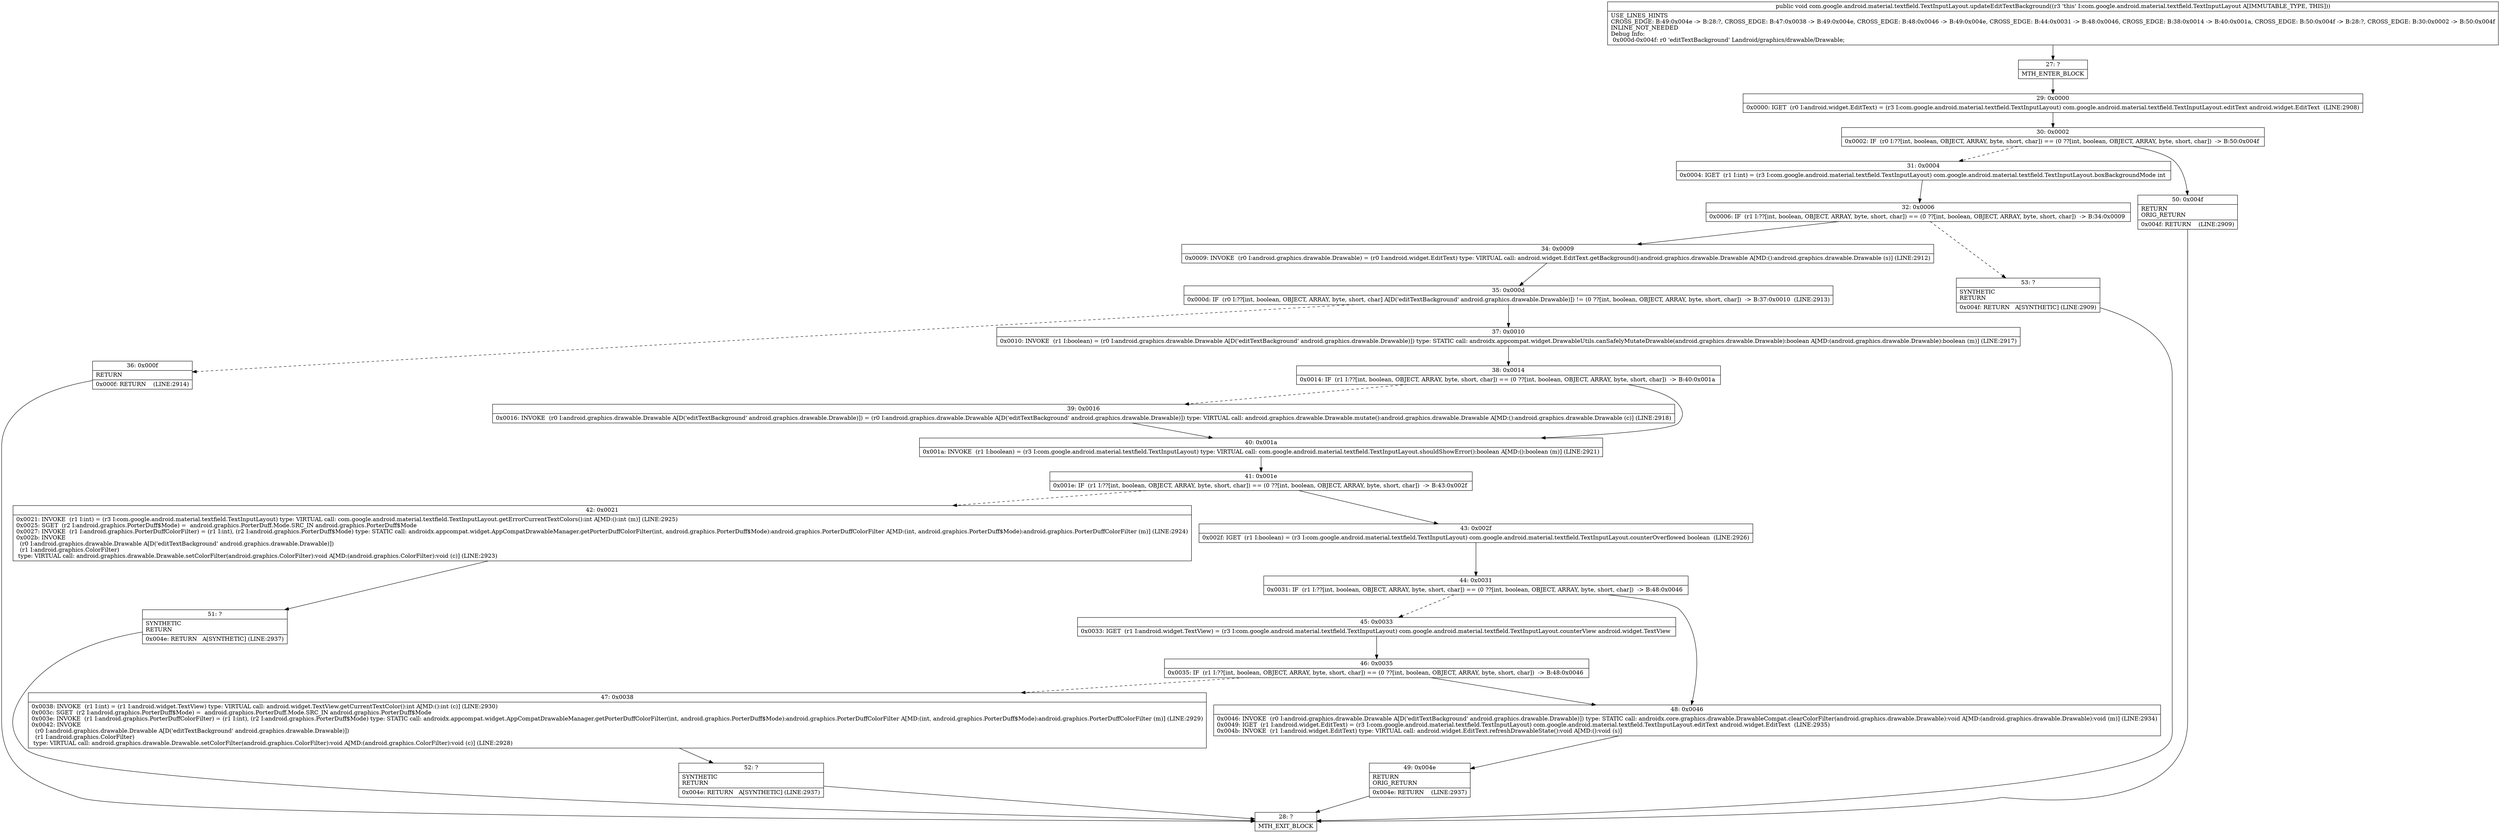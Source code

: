 digraph "CFG forcom.google.android.material.textfield.TextInputLayout.updateEditTextBackground()V" {
Node_27 [shape=record,label="{27\:\ ?|MTH_ENTER_BLOCK\l}"];
Node_29 [shape=record,label="{29\:\ 0x0000|0x0000: IGET  (r0 I:android.widget.EditText) = (r3 I:com.google.android.material.textfield.TextInputLayout) com.google.android.material.textfield.TextInputLayout.editText android.widget.EditText  (LINE:2908)\l}"];
Node_30 [shape=record,label="{30\:\ 0x0002|0x0002: IF  (r0 I:??[int, boolean, OBJECT, ARRAY, byte, short, char]) == (0 ??[int, boolean, OBJECT, ARRAY, byte, short, char])  \-\> B:50:0x004f \l}"];
Node_31 [shape=record,label="{31\:\ 0x0004|0x0004: IGET  (r1 I:int) = (r3 I:com.google.android.material.textfield.TextInputLayout) com.google.android.material.textfield.TextInputLayout.boxBackgroundMode int \l}"];
Node_32 [shape=record,label="{32\:\ 0x0006|0x0006: IF  (r1 I:??[int, boolean, OBJECT, ARRAY, byte, short, char]) == (0 ??[int, boolean, OBJECT, ARRAY, byte, short, char])  \-\> B:34:0x0009 \l}"];
Node_34 [shape=record,label="{34\:\ 0x0009|0x0009: INVOKE  (r0 I:android.graphics.drawable.Drawable) = (r0 I:android.widget.EditText) type: VIRTUAL call: android.widget.EditText.getBackground():android.graphics.drawable.Drawable A[MD:():android.graphics.drawable.Drawable (s)] (LINE:2912)\l}"];
Node_35 [shape=record,label="{35\:\ 0x000d|0x000d: IF  (r0 I:??[int, boolean, OBJECT, ARRAY, byte, short, char] A[D('editTextBackground' android.graphics.drawable.Drawable)]) != (0 ??[int, boolean, OBJECT, ARRAY, byte, short, char])  \-\> B:37:0x0010  (LINE:2913)\l}"];
Node_36 [shape=record,label="{36\:\ 0x000f|RETURN\l|0x000f: RETURN    (LINE:2914)\l}"];
Node_28 [shape=record,label="{28\:\ ?|MTH_EXIT_BLOCK\l}"];
Node_37 [shape=record,label="{37\:\ 0x0010|0x0010: INVOKE  (r1 I:boolean) = (r0 I:android.graphics.drawable.Drawable A[D('editTextBackground' android.graphics.drawable.Drawable)]) type: STATIC call: androidx.appcompat.widget.DrawableUtils.canSafelyMutateDrawable(android.graphics.drawable.Drawable):boolean A[MD:(android.graphics.drawable.Drawable):boolean (m)] (LINE:2917)\l}"];
Node_38 [shape=record,label="{38\:\ 0x0014|0x0014: IF  (r1 I:??[int, boolean, OBJECT, ARRAY, byte, short, char]) == (0 ??[int, boolean, OBJECT, ARRAY, byte, short, char])  \-\> B:40:0x001a \l}"];
Node_39 [shape=record,label="{39\:\ 0x0016|0x0016: INVOKE  (r0 I:android.graphics.drawable.Drawable A[D('editTextBackground' android.graphics.drawable.Drawable)]) = (r0 I:android.graphics.drawable.Drawable A[D('editTextBackground' android.graphics.drawable.Drawable)]) type: VIRTUAL call: android.graphics.drawable.Drawable.mutate():android.graphics.drawable.Drawable A[MD:():android.graphics.drawable.Drawable (c)] (LINE:2918)\l}"];
Node_40 [shape=record,label="{40\:\ 0x001a|0x001a: INVOKE  (r1 I:boolean) = (r3 I:com.google.android.material.textfield.TextInputLayout) type: VIRTUAL call: com.google.android.material.textfield.TextInputLayout.shouldShowError():boolean A[MD:():boolean (m)] (LINE:2921)\l}"];
Node_41 [shape=record,label="{41\:\ 0x001e|0x001e: IF  (r1 I:??[int, boolean, OBJECT, ARRAY, byte, short, char]) == (0 ??[int, boolean, OBJECT, ARRAY, byte, short, char])  \-\> B:43:0x002f \l}"];
Node_42 [shape=record,label="{42\:\ 0x0021|0x0021: INVOKE  (r1 I:int) = (r3 I:com.google.android.material.textfield.TextInputLayout) type: VIRTUAL call: com.google.android.material.textfield.TextInputLayout.getErrorCurrentTextColors():int A[MD:():int (m)] (LINE:2925)\l0x0025: SGET  (r2 I:android.graphics.PorterDuff$Mode) =  android.graphics.PorterDuff.Mode.SRC_IN android.graphics.PorterDuff$Mode \l0x0027: INVOKE  (r1 I:android.graphics.PorterDuffColorFilter) = (r1 I:int), (r2 I:android.graphics.PorterDuff$Mode) type: STATIC call: androidx.appcompat.widget.AppCompatDrawableManager.getPorterDuffColorFilter(int, android.graphics.PorterDuff$Mode):android.graphics.PorterDuffColorFilter A[MD:(int, android.graphics.PorterDuff$Mode):android.graphics.PorterDuffColorFilter (m)] (LINE:2924)\l0x002b: INVOKE  \l  (r0 I:android.graphics.drawable.Drawable A[D('editTextBackground' android.graphics.drawable.Drawable)])\l  (r1 I:android.graphics.ColorFilter)\l type: VIRTUAL call: android.graphics.drawable.Drawable.setColorFilter(android.graphics.ColorFilter):void A[MD:(android.graphics.ColorFilter):void (c)] (LINE:2923)\l}"];
Node_51 [shape=record,label="{51\:\ ?|SYNTHETIC\lRETURN\l|0x004e: RETURN   A[SYNTHETIC] (LINE:2937)\l}"];
Node_43 [shape=record,label="{43\:\ 0x002f|0x002f: IGET  (r1 I:boolean) = (r3 I:com.google.android.material.textfield.TextInputLayout) com.google.android.material.textfield.TextInputLayout.counterOverflowed boolean  (LINE:2926)\l}"];
Node_44 [shape=record,label="{44\:\ 0x0031|0x0031: IF  (r1 I:??[int, boolean, OBJECT, ARRAY, byte, short, char]) == (0 ??[int, boolean, OBJECT, ARRAY, byte, short, char])  \-\> B:48:0x0046 \l}"];
Node_45 [shape=record,label="{45\:\ 0x0033|0x0033: IGET  (r1 I:android.widget.TextView) = (r3 I:com.google.android.material.textfield.TextInputLayout) com.google.android.material.textfield.TextInputLayout.counterView android.widget.TextView \l}"];
Node_46 [shape=record,label="{46\:\ 0x0035|0x0035: IF  (r1 I:??[int, boolean, OBJECT, ARRAY, byte, short, char]) == (0 ??[int, boolean, OBJECT, ARRAY, byte, short, char])  \-\> B:48:0x0046 \l}"];
Node_47 [shape=record,label="{47\:\ 0x0038|0x0038: INVOKE  (r1 I:int) = (r1 I:android.widget.TextView) type: VIRTUAL call: android.widget.TextView.getCurrentTextColor():int A[MD:():int (c)] (LINE:2930)\l0x003c: SGET  (r2 I:android.graphics.PorterDuff$Mode) =  android.graphics.PorterDuff.Mode.SRC_IN android.graphics.PorterDuff$Mode \l0x003e: INVOKE  (r1 I:android.graphics.PorterDuffColorFilter) = (r1 I:int), (r2 I:android.graphics.PorterDuff$Mode) type: STATIC call: androidx.appcompat.widget.AppCompatDrawableManager.getPorterDuffColorFilter(int, android.graphics.PorterDuff$Mode):android.graphics.PorterDuffColorFilter A[MD:(int, android.graphics.PorterDuff$Mode):android.graphics.PorterDuffColorFilter (m)] (LINE:2929)\l0x0042: INVOKE  \l  (r0 I:android.graphics.drawable.Drawable A[D('editTextBackground' android.graphics.drawable.Drawable)])\l  (r1 I:android.graphics.ColorFilter)\l type: VIRTUAL call: android.graphics.drawable.Drawable.setColorFilter(android.graphics.ColorFilter):void A[MD:(android.graphics.ColorFilter):void (c)] (LINE:2928)\l}"];
Node_52 [shape=record,label="{52\:\ ?|SYNTHETIC\lRETURN\l|0x004e: RETURN   A[SYNTHETIC] (LINE:2937)\l}"];
Node_48 [shape=record,label="{48\:\ 0x0046|0x0046: INVOKE  (r0 I:android.graphics.drawable.Drawable A[D('editTextBackground' android.graphics.drawable.Drawable)]) type: STATIC call: androidx.core.graphics.drawable.DrawableCompat.clearColorFilter(android.graphics.drawable.Drawable):void A[MD:(android.graphics.drawable.Drawable):void (m)] (LINE:2934)\l0x0049: IGET  (r1 I:android.widget.EditText) = (r3 I:com.google.android.material.textfield.TextInputLayout) com.google.android.material.textfield.TextInputLayout.editText android.widget.EditText  (LINE:2935)\l0x004b: INVOKE  (r1 I:android.widget.EditText) type: VIRTUAL call: android.widget.EditText.refreshDrawableState():void A[MD:():void (s)]\l}"];
Node_49 [shape=record,label="{49\:\ 0x004e|RETURN\lORIG_RETURN\l|0x004e: RETURN    (LINE:2937)\l}"];
Node_53 [shape=record,label="{53\:\ ?|SYNTHETIC\lRETURN\l|0x004f: RETURN   A[SYNTHETIC] (LINE:2909)\l}"];
Node_50 [shape=record,label="{50\:\ 0x004f|RETURN\lORIG_RETURN\l|0x004f: RETURN    (LINE:2909)\l}"];
MethodNode[shape=record,label="{public void com.google.android.material.textfield.TextInputLayout.updateEditTextBackground((r3 'this' I:com.google.android.material.textfield.TextInputLayout A[IMMUTABLE_TYPE, THIS]))  | USE_LINES_HINTS\lCROSS_EDGE: B:49:0x004e \-\> B:28:?, CROSS_EDGE: B:47:0x0038 \-\> B:49:0x004e, CROSS_EDGE: B:48:0x0046 \-\> B:49:0x004e, CROSS_EDGE: B:44:0x0031 \-\> B:48:0x0046, CROSS_EDGE: B:38:0x0014 \-\> B:40:0x001a, CROSS_EDGE: B:50:0x004f \-\> B:28:?, CROSS_EDGE: B:30:0x0002 \-\> B:50:0x004f\lINLINE_NOT_NEEDED\lDebug Info:\l  0x000d\-0x004f: r0 'editTextBackground' Landroid\/graphics\/drawable\/Drawable;\l}"];
MethodNode -> Node_27;Node_27 -> Node_29;
Node_29 -> Node_30;
Node_30 -> Node_31[style=dashed];
Node_30 -> Node_50;
Node_31 -> Node_32;
Node_32 -> Node_34;
Node_32 -> Node_53[style=dashed];
Node_34 -> Node_35;
Node_35 -> Node_36[style=dashed];
Node_35 -> Node_37;
Node_36 -> Node_28;
Node_37 -> Node_38;
Node_38 -> Node_39[style=dashed];
Node_38 -> Node_40;
Node_39 -> Node_40;
Node_40 -> Node_41;
Node_41 -> Node_42[style=dashed];
Node_41 -> Node_43;
Node_42 -> Node_51;
Node_51 -> Node_28;
Node_43 -> Node_44;
Node_44 -> Node_45[style=dashed];
Node_44 -> Node_48;
Node_45 -> Node_46;
Node_46 -> Node_47[style=dashed];
Node_46 -> Node_48;
Node_47 -> Node_52;
Node_52 -> Node_28;
Node_48 -> Node_49;
Node_49 -> Node_28;
Node_53 -> Node_28;
Node_50 -> Node_28;
}

